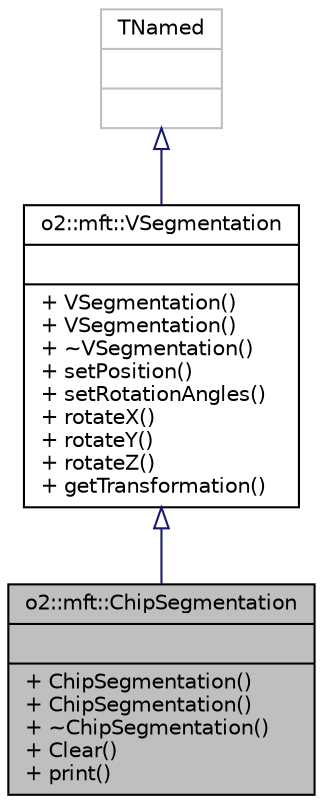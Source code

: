 digraph "o2::mft::ChipSegmentation"
{
 // INTERACTIVE_SVG=YES
  bgcolor="transparent";
  edge [fontname="Helvetica",fontsize="10",labelfontname="Helvetica",labelfontsize="10"];
  node [fontname="Helvetica",fontsize="10",shape=record];
  Node1 [label="{o2::mft::ChipSegmentation\n||+ ChipSegmentation()\l+ ChipSegmentation()\l+ ~ChipSegmentation()\l+ Clear()\l+ print()\l}",height=0.2,width=0.4,color="black", fillcolor="grey75", style="filled", fontcolor="black"];
  Node2 -> Node1 [dir="back",color="midnightblue",fontsize="10",style="solid",arrowtail="onormal",fontname="Helvetica"];
  Node2 [label="{o2::mft::VSegmentation\n||+ VSegmentation()\l+ VSegmentation()\l+ ~VSegmentation()\l+ setPosition()\l+ setRotationAngles()\l+ rotateX()\l+ rotateY()\l+ rotateZ()\l+ getTransformation()\l}",height=0.2,width=0.4,color="black",URL="$d5/db8/classo2_1_1mft_1_1VSegmentation.html"];
  Node3 -> Node2 [dir="back",color="midnightblue",fontsize="10",style="solid",arrowtail="onormal",fontname="Helvetica"];
  Node3 [label="{TNamed\n||}",height=0.2,width=0.4,color="grey75"];
}
